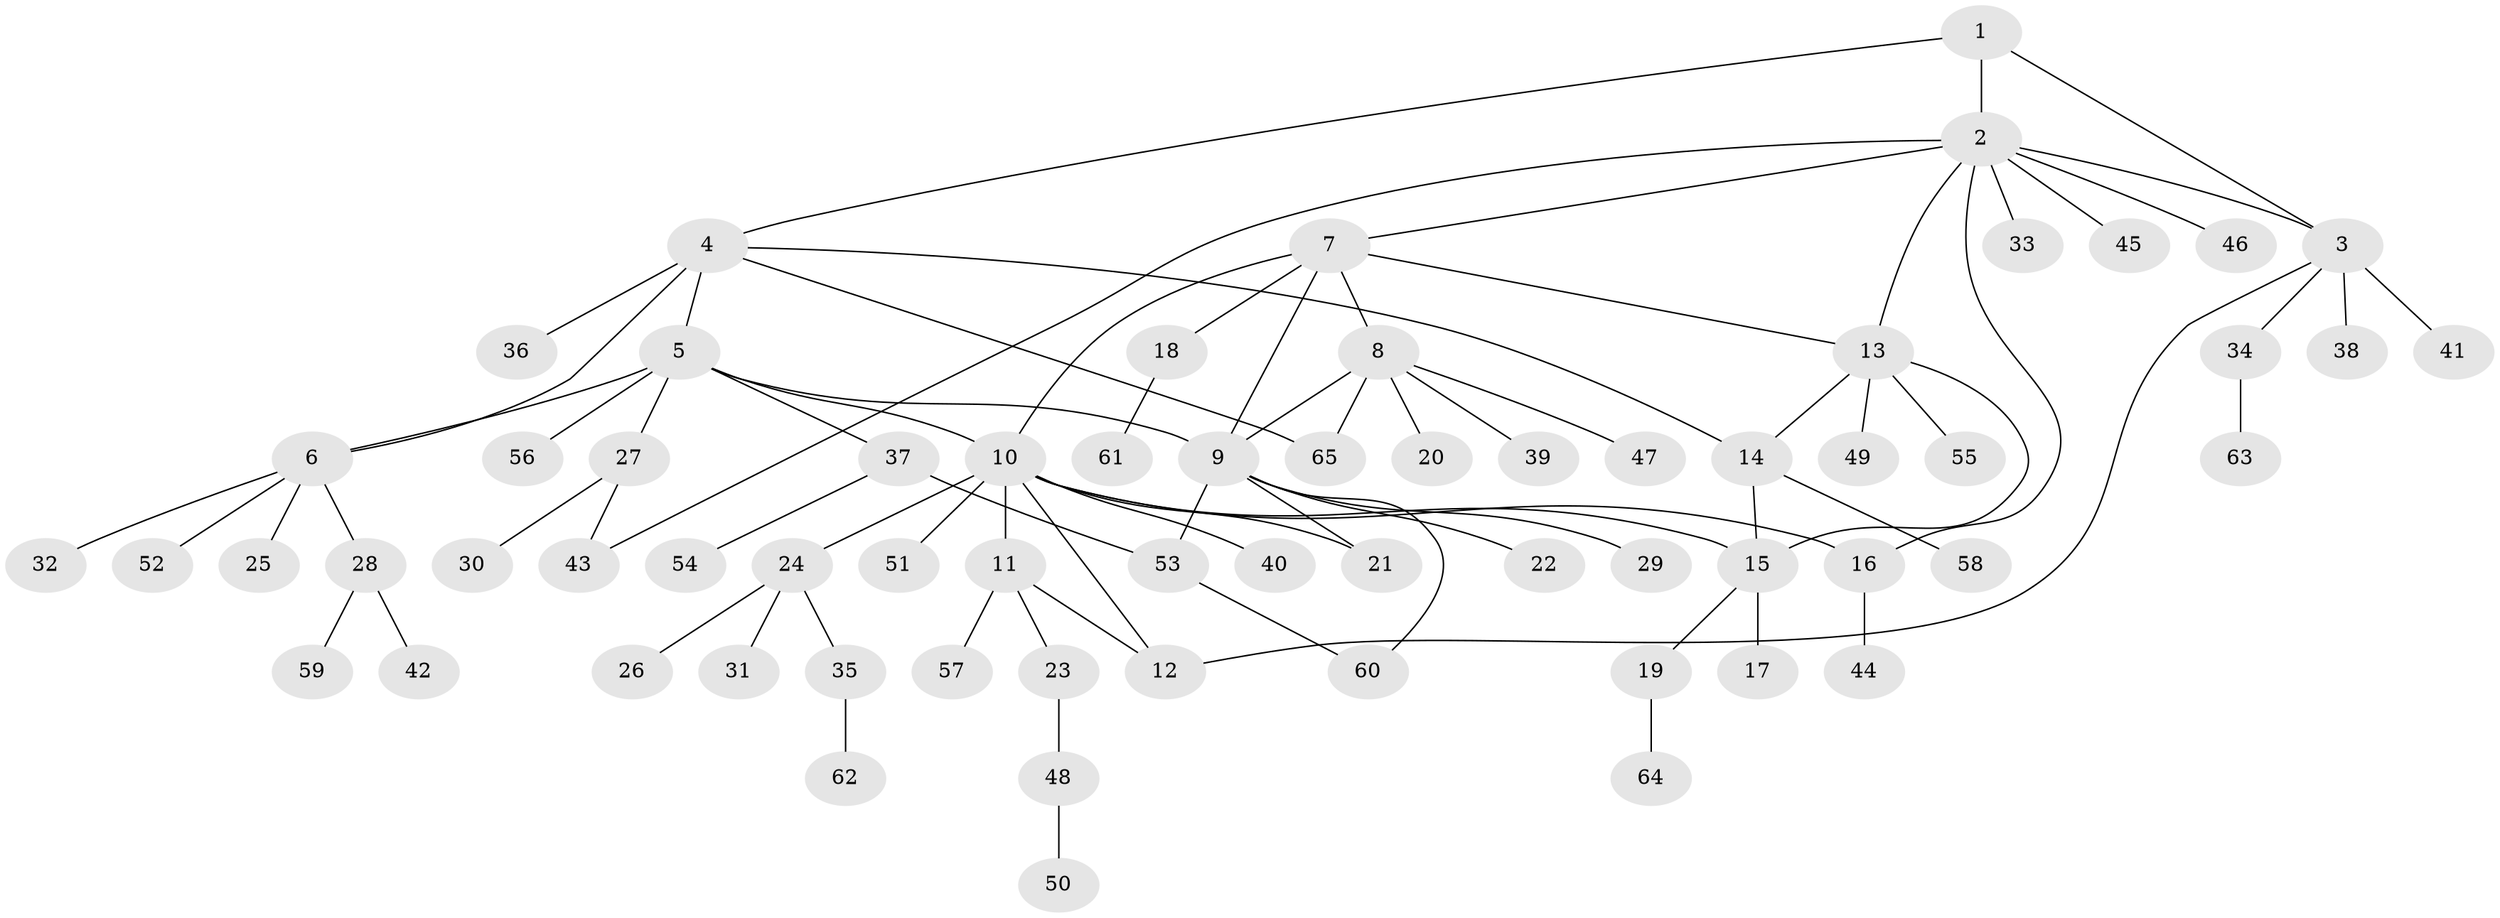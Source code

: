 // Generated by graph-tools (version 1.1) at 2025/02/03/09/25 03:02:49]
// undirected, 65 vertices, 81 edges
graph export_dot {
graph [start="1"]
  node [color=gray90,style=filled];
  1;
  2;
  3;
  4;
  5;
  6;
  7;
  8;
  9;
  10;
  11;
  12;
  13;
  14;
  15;
  16;
  17;
  18;
  19;
  20;
  21;
  22;
  23;
  24;
  25;
  26;
  27;
  28;
  29;
  30;
  31;
  32;
  33;
  34;
  35;
  36;
  37;
  38;
  39;
  40;
  41;
  42;
  43;
  44;
  45;
  46;
  47;
  48;
  49;
  50;
  51;
  52;
  53;
  54;
  55;
  56;
  57;
  58;
  59;
  60;
  61;
  62;
  63;
  64;
  65;
  1 -- 2;
  1 -- 3;
  1 -- 4;
  2 -- 3;
  2 -- 7;
  2 -- 13;
  2 -- 16;
  2 -- 33;
  2 -- 43;
  2 -- 45;
  2 -- 46;
  3 -- 12;
  3 -- 34;
  3 -- 38;
  3 -- 41;
  4 -- 5;
  4 -- 6;
  4 -- 14;
  4 -- 36;
  4 -- 65;
  5 -- 6;
  5 -- 9;
  5 -- 10;
  5 -- 27;
  5 -- 37;
  5 -- 56;
  6 -- 25;
  6 -- 28;
  6 -- 32;
  6 -- 52;
  7 -- 8;
  7 -- 9;
  7 -- 10;
  7 -- 13;
  7 -- 18;
  8 -- 9;
  8 -- 20;
  8 -- 39;
  8 -- 47;
  8 -- 65;
  9 -- 21;
  9 -- 22;
  9 -- 29;
  9 -- 53;
  9 -- 60;
  10 -- 11;
  10 -- 12;
  10 -- 15;
  10 -- 16;
  10 -- 21;
  10 -- 24;
  10 -- 40;
  10 -- 51;
  11 -- 12;
  11 -- 23;
  11 -- 57;
  13 -- 14;
  13 -- 15;
  13 -- 49;
  13 -- 55;
  14 -- 15;
  14 -- 58;
  15 -- 17;
  15 -- 19;
  16 -- 44;
  18 -- 61;
  19 -- 64;
  23 -- 48;
  24 -- 26;
  24 -- 31;
  24 -- 35;
  27 -- 30;
  27 -- 43;
  28 -- 42;
  28 -- 59;
  34 -- 63;
  35 -- 62;
  37 -- 53;
  37 -- 54;
  48 -- 50;
  53 -- 60;
}
